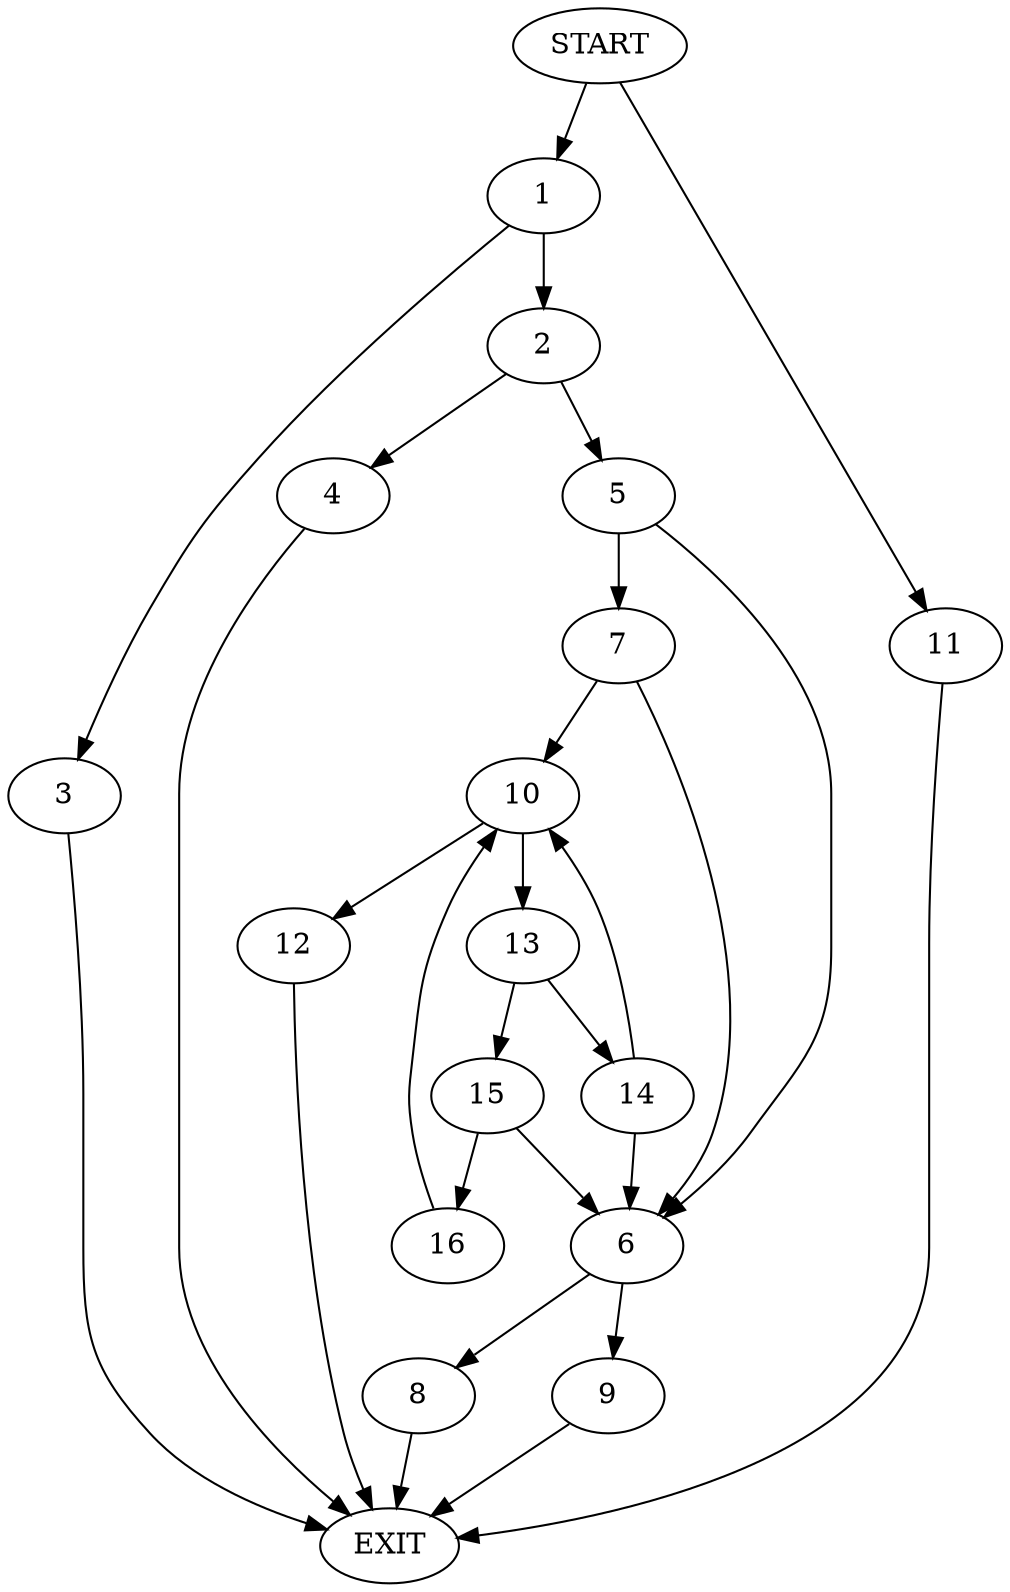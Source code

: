 digraph {
0 [label="START"]
17 [label="EXIT"]
0 -> 1
1 -> 2
1 -> 3
2 -> 4
2 -> 5
3 -> 17
5 -> 6
5 -> 7
4 -> 17
6 -> 8
6 -> 9
7 -> 10
7 -> 6
0 -> 11
11 -> 17
10 -> 12
10 -> 13
13 -> 14
13 -> 15
12 -> 17
14 -> 10
14 -> 6
15 -> 6
15 -> 16
16 -> 10
8 -> 17
9 -> 17
}
